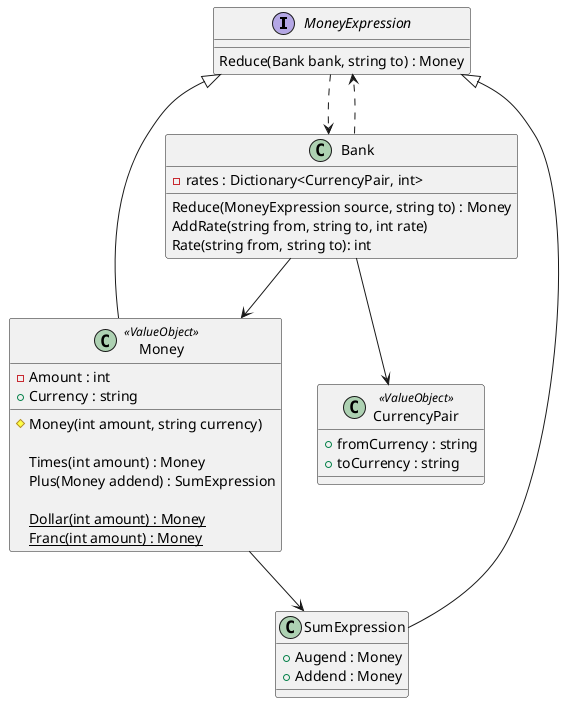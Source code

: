 @startuml

interface MoneyExpression
{
    Reduce(Bank bank, string to) : Money
} 
MoneyExpression ..> Bank

class Money <<ValueObject>>
{
    -Amount : int
    +Currency : string
    
    #Money(int amount, string currency)
    
    Times(int amount) : Money
    Plus(Money addend) : SumExpression
    
    {static} Dollar(int amount) : Money
    {static} Franc(int amount) : Money
}
Money --|> MoneyExpression
Money --> SumExpression

class SumExpression
{
    +Augend : Money
    +Addend : Money
}
SumExpression --|> MoneyExpression

class CurrencyPair <<ValueObject>>
{
    +fromCurrency : string
    +toCurrency : string
}

class Bank
{
    -rates : Dictionary<CurrencyPair, int>

    Reduce(MoneyExpression source, string to) : Money
    AddRate(string from, string to, int rate)
    Rate(string from, string to): int
}
Bank --> CurrencyPair
Bank ..> MoneyExpression
Bank --> Money
@enduml